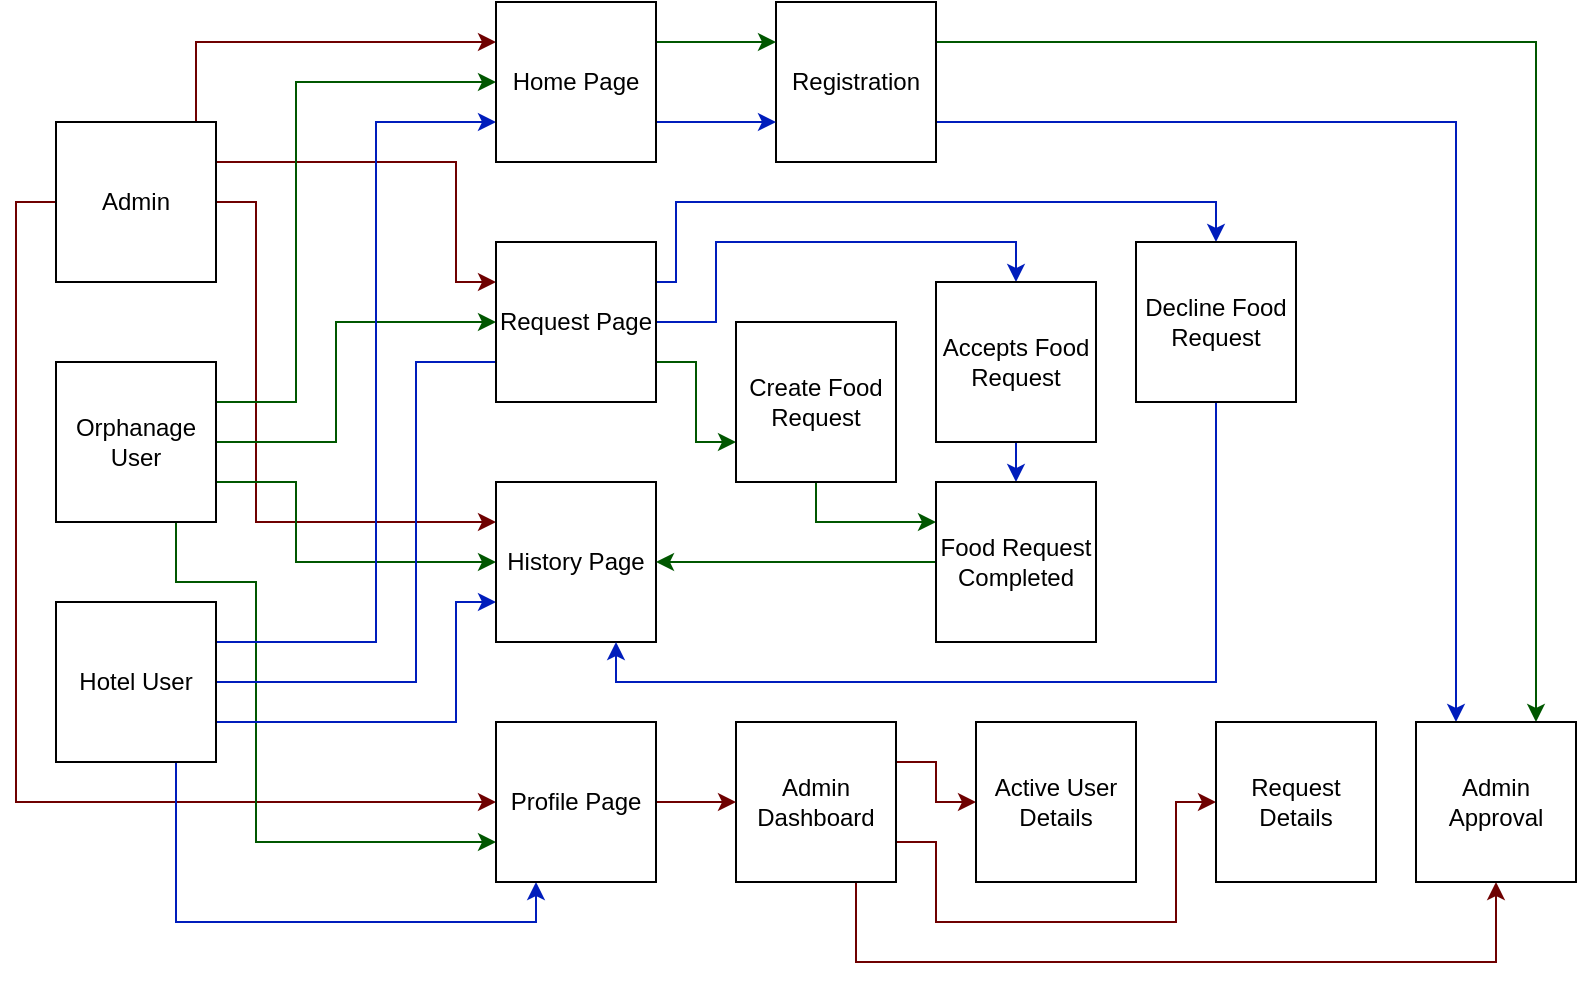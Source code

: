 <mxfile version="24.2.7" type="github">
  <diagram name="Page-1" id="sGqqdFaEo4z0okOu5jwW">
    <mxGraphModel dx="1050" dy="557" grid="1" gridSize="10" guides="1" tooltips="1" connect="1" arrows="1" fold="1" page="1" pageScale="1" pageWidth="850" pageHeight="1100" math="0" shadow="0">
      <root>
        <mxCell id="0" />
        <mxCell id="1" parent="0" />
        <mxCell id="OxFp2RdFnrPJG4Rb655F-14" style="edgeStyle=orthogonalEdgeStyle;rounded=0;orthogonalLoop=1;jettySize=auto;html=1;entryX=0;entryY=0.25;entryDx=0;entryDy=0;fillColor=#a20025;strokeColor=#6F0000;" parent="1" source="OxFp2RdFnrPJG4Rb655F-1" target="OxFp2RdFnrPJG4Rb655F-9" edge="1">
          <mxGeometry relative="1" as="geometry">
            <mxPoint x="110" y="130" as="sourcePoint" />
            <Array as="points">
              <mxPoint x="110" y="100" />
            </Array>
          </mxGeometry>
        </mxCell>
        <mxCell id="6qlUdM4MUeAHYAjfyrqB-15" style="edgeStyle=orthogonalEdgeStyle;rounded=0;orthogonalLoop=1;jettySize=auto;html=1;exitX=1;exitY=0.25;exitDx=0;exitDy=0;entryX=0;entryY=0.25;entryDx=0;entryDy=0;fillColor=#a20025;strokeColor=#6F0000;" edge="1" parent="1" source="OxFp2RdFnrPJG4Rb655F-1" target="OxFp2RdFnrPJG4Rb655F-10">
          <mxGeometry relative="1" as="geometry">
            <Array as="points">
              <mxPoint x="240" y="160" />
              <mxPoint x="240" y="220" />
            </Array>
          </mxGeometry>
        </mxCell>
        <mxCell id="6qlUdM4MUeAHYAjfyrqB-18" style="edgeStyle=orthogonalEdgeStyle;rounded=0;orthogonalLoop=1;jettySize=auto;html=1;exitX=1;exitY=0.5;exitDx=0;exitDy=0;entryX=0;entryY=0.25;entryDx=0;entryDy=0;fillColor=#a20025;strokeColor=#6F0000;" edge="1" parent="1" source="OxFp2RdFnrPJG4Rb655F-1" target="OxFp2RdFnrPJG4Rb655F-11">
          <mxGeometry relative="1" as="geometry">
            <Array as="points">
              <mxPoint x="140" y="180" />
              <mxPoint x="140" y="340" />
            </Array>
          </mxGeometry>
        </mxCell>
        <mxCell id="6qlUdM4MUeAHYAjfyrqB-23" style="edgeStyle=orthogonalEdgeStyle;rounded=0;orthogonalLoop=1;jettySize=auto;html=1;exitX=0;exitY=0.5;exitDx=0;exitDy=0;entryX=0;entryY=0.5;entryDx=0;entryDy=0;fillColor=#a20025;strokeColor=#6F0000;" edge="1" parent="1" source="OxFp2RdFnrPJG4Rb655F-1" target="OxFp2RdFnrPJG4Rb655F-12">
          <mxGeometry relative="1" as="geometry" />
        </mxCell>
        <mxCell id="OxFp2RdFnrPJG4Rb655F-1" value="Admin" style="whiteSpace=wrap;html=1;aspect=fixed;" parent="1" vertex="1">
          <mxGeometry x="40" y="140" width="80" height="80" as="geometry" />
        </mxCell>
        <mxCell id="OxFp2RdFnrPJG4Rb655F-15" style="edgeStyle=orthogonalEdgeStyle;rounded=0;orthogonalLoop=1;jettySize=auto;html=1;exitX=1;exitY=0.25;exitDx=0;exitDy=0;entryX=0;entryY=0.5;entryDx=0;entryDy=0;fillColor=#008a00;strokeColor=#005700;" parent="1" source="OxFp2RdFnrPJG4Rb655F-2" target="OxFp2RdFnrPJG4Rb655F-9" edge="1">
          <mxGeometry relative="1" as="geometry">
            <Array as="points">
              <mxPoint x="160" y="280" />
              <mxPoint x="160" y="120" />
            </Array>
          </mxGeometry>
        </mxCell>
        <mxCell id="6qlUdM4MUeAHYAjfyrqB-16" style="edgeStyle=orthogonalEdgeStyle;rounded=0;orthogonalLoop=1;jettySize=auto;html=1;exitX=1;exitY=0.5;exitDx=0;exitDy=0;entryX=0;entryY=0.5;entryDx=0;entryDy=0;fillColor=#008a00;strokeColor=#005700;" edge="1" parent="1" source="OxFp2RdFnrPJG4Rb655F-2" target="OxFp2RdFnrPJG4Rb655F-10">
          <mxGeometry relative="1" as="geometry">
            <Array as="points">
              <mxPoint x="180" y="300" />
              <mxPoint x="180" y="240" />
            </Array>
          </mxGeometry>
        </mxCell>
        <mxCell id="6qlUdM4MUeAHYAjfyrqB-19" style="edgeStyle=orthogonalEdgeStyle;rounded=0;orthogonalLoop=1;jettySize=auto;html=1;exitX=1;exitY=0.75;exitDx=0;exitDy=0;entryX=0;entryY=0.5;entryDx=0;entryDy=0;fillColor=#008a00;strokeColor=#005700;" edge="1" parent="1" source="OxFp2RdFnrPJG4Rb655F-2" target="OxFp2RdFnrPJG4Rb655F-11">
          <mxGeometry relative="1" as="geometry">
            <Array as="points">
              <mxPoint x="160" y="320" />
              <mxPoint x="160" y="360" />
            </Array>
          </mxGeometry>
        </mxCell>
        <mxCell id="6qlUdM4MUeAHYAjfyrqB-22" style="edgeStyle=orthogonalEdgeStyle;rounded=0;orthogonalLoop=1;jettySize=auto;html=1;exitX=0.75;exitY=1;exitDx=0;exitDy=0;entryX=0;entryY=0.75;entryDx=0;entryDy=0;fillColor=#008a00;strokeColor=#005700;" edge="1" parent="1" source="OxFp2RdFnrPJG4Rb655F-2" target="OxFp2RdFnrPJG4Rb655F-12">
          <mxGeometry relative="1" as="geometry">
            <Array as="points">
              <mxPoint x="100" y="370" />
              <mxPoint x="140" y="370" />
              <mxPoint x="140" y="500" />
            </Array>
          </mxGeometry>
        </mxCell>
        <mxCell id="OxFp2RdFnrPJG4Rb655F-2" value="Orphanage User" style="whiteSpace=wrap;html=1;aspect=fixed;" parent="1" vertex="1">
          <mxGeometry x="40" y="260" width="80" height="80" as="geometry" />
        </mxCell>
        <mxCell id="OxFp2RdFnrPJG4Rb655F-16" style="edgeStyle=orthogonalEdgeStyle;rounded=0;orthogonalLoop=1;jettySize=auto;html=1;exitX=1;exitY=0.25;exitDx=0;exitDy=0;entryX=0;entryY=0.75;entryDx=0;entryDy=0;fillColor=#0050ef;strokeColor=#001DBC;" parent="1" source="OxFp2RdFnrPJG4Rb655F-3" target="OxFp2RdFnrPJG4Rb655F-9" edge="1">
          <mxGeometry relative="1" as="geometry">
            <Array as="points">
              <mxPoint x="200" y="400" />
              <mxPoint x="200" y="140" />
            </Array>
          </mxGeometry>
        </mxCell>
        <mxCell id="6qlUdM4MUeAHYAjfyrqB-17" style="edgeStyle=orthogonalEdgeStyle;rounded=0;orthogonalLoop=1;jettySize=auto;html=1;exitX=1;exitY=0.5;exitDx=0;exitDy=0;entryX=0;entryY=0.75;entryDx=0;entryDy=0;fillColor=#0050ef;strokeColor=#001DBC;" edge="1" parent="1" source="OxFp2RdFnrPJG4Rb655F-3">
          <mxGeometry relative="1" as="geometry">
            <mxPoint x="140" y="420" as="sourcePoint" />
            <mxPoint x="280" y="260" as="targetPoint" />
            <Array as="points">
              <mxPoint x="220" y="420" />
              <mxPoint x="220" y="260" />
            </Array>
          </mxGeometry>
        </mxCell>
        <mxCell id="6qlUdM4MUeAHYAjfyrqB-20" style="edgeStyle=orthogonalEdgeStyle;rounded=0;orthogonalLoop=1;jettySize=auto;html=1;exitX=1;exitY=0.75;exitDx=0;exitDy=0;entryX=0;entryY=0.75;entryDx=0;entryDy=0;fillColor=#0050ef;strokeColor=#001DBC;" edge="1" parent="1" source="OxFp2RdFnrPJG4Rb655F-3" target="OxFp2RdFnrPJG4Rb655F-11">
          <mxGeometry relative="1" as="geometry">
            <Array as="points">
              <mxPoint x="240" y="440" />
              <mxPoint x="240" y="380" />
            </Array>
          </mxGeometry>
        </mxCell>
        <mxCell id="6qlUdM4MUeAHYAjfyrqB-21" style="edgeStyle=orthogonalEdgeStyle;rounded=0;orthogonalLoop=1;jettySize=auto;html=1;exitX=0.75;exitY=1;exitDx=0;exitDy=0;entryX=0.25;entryY=1;entryDx=0;entryDy=0;fillColor=#0050ef;strokeColor=#001DBC;" edge="1" parent="1" source="OxFp2RdFnrPJG4Rb655F-3" target="OxFp2RdFnrPJG4Rb655F-12">
          <mxGeometry relative="1" as="geometry" />
        </mxCell>
        <mxCell id="OxFp2RdFnrPJG4Rb655F-3" value="Hotel User" style="whiteSpace=wrap;html=1;aspect=fixed;" parent="1" vertex="1">
          <mxGeometry x="40" y="380" width="80" height="80" as="geometry" />
        </mxCell>
        <mxCell id="6qlUdM4MUeAHYAjfyrqB-5" style="edgeStyle=orthogonalEdgeStyle;rounded=0;orthogonalLoop=1;jettySize=auto;html=1;exitX=1;exitY=0.25;exitDx=0;exitDy=0;entryX=0.75;entryY=0;entryDx=0;entryDy=0;fillColor=#008a00;strokeColor=#005700;" edge="1" parent="1" source="OxFp2RdFnrPJG4Rb655F-4" target="OxFp2RdFnrPJG4Rb655F-13">
          <mxGeometry relative="1" as="geometry">
            <Array as="points">
              <mxPoint x="780" y="100" />
            </Array>
          </mxGeometry>
        </mxCell>
        <mxCell id="6qlUdM4MUeAHYAjfyrqB-6" style="edgeStyle=orthogonalEdgeStyle;rounded=0;orthogonalLoop=1;jettySize=auto;html=1;exitX=1;exitY=0.75;exitDx=0;exitDy=0;entryX=0.25;entryY=0;entryDx=0;entryDy=0;fillColor=#0050ef;strokeColor=#001DBC;" edge="1" parent="1" source="OxFp2RdFnrPJG4Rb655F-4" target="OxFp2RdFnrPJG4Rb655F-13">
          <mxGeometry relative="1" as="geometry">
            <mxPoint x="610" y="520" as="targetPoint" />
            <Array as="points">
              <mxPoint x="740" y="140" />
            </Array>
          </mxGeometry>
        </mxCell>
        <mxCell id="OxFp2RdFnrPJG4Rb655F-4" value="Registration" style="whiteSpace=wrap;html=1;aspect=fixed;" parent="1" vertex="1">
          <mxGeometry x="400" y="80" width="80" height="80" as="geometry" />
        </mxCell>
        <mxCell id="6qlUdM4MUeAHYAjfyrqB-7" style="edgeStyle=orthogonalEdgeStyle;rounded=0;orthogonalLoop=1;jettySize=auto;html=1;exitX=0.75;exitY=1;exitDx=0;exitDy=0;entryX=0.5;entryY=1;entryDx=0;entryDy=0;fillColor=#a20025;strokeColor=#6F0000;" edge="1" parent="1" source="OxFp2RdFnrPJG4Rb655F-7" target="OxFp2RdFnrPJG4Rb655F-13">
          <mxGeometry relative="1" as="geometry">
            <Array as="points">
              <mxPoint x="440" y="560" />
              <mxPoint x="760" y="560" />
            </Array>
          </mxGeometry>
        </mxCell>
        <mxCell id="6qlUdM4MUeAHYAjfyrqB-11" style="edgeStyle=orthogonalEdgeStyle;rounded=0;orthogonalLoop=1;jettySize=auto;html=1;exitX=1;exitY=0.25;exitDx=0;exitDy=0;entryX=0;entryY=0.5;entryDx=0;entryDy=0;fillColor=#a20025;strokeColor=#6F0000;" edge="1" parent="1" source="OxFp2RdFnrPJG4Rb655F-7" target="6qlUdM4MUeAHYAjfyrqB-9">
          <mxGeometry relative="1" as="geometry" />
        </mxCell>
        <mxCell id="6qlUdM4MUeAHYAjfyrqB-12" style="edgeStyle=orthogonalEdgeStyle;rounded=0;orthogonalLoop=1;jettySize=auto;html=1;exitX=1;exitY=0.75;exitDx=0;exitDy=0;entryX=0;entryY=0.5;entryDx=0;entryDy=0;fillColor=#a20025;strokeColor=#6F0000;" edge="1" parent="1" source="OxFp2RdFnrPJG4Rb655F-7" target="6qlUdM4MUeAHYAjfyrqB-8">
          <mxGeometry relative="1" as="geometry">
            <Array as="points">
              <mxPoint x="480" y="500" />
              <mxPoint x="480" y="540" />
              <mxPoint x="600" y="540" />
              <mxPoint x="600" y="480" />
            </Array>
          </mxGeometry>
        </mxCell>
        <mxCell id="OxFp2RdFnrPJG4Rb655F-7" value="Admin Dashboard" style="whiteSpace=wrap;html=1;aspect=fixed;" parent="1" vertex="1">
          <mxGeometry x="380" y="440" width="80" height="80" as="geometry" />
        </mxCell>
        <mxCell id="6qlUdM4MUeAHYAjfyrqB-2" style="edgeStyle=orthogonalEdgeStyle;rounded=0;orthogonalLoop=1;jettySize=auto;html=1;exitX=1;exitY=0.25;exitDx=0;exitDy=0;entryX=0;entryY=0.25;entryDx=0;entryDy=0;fillColor=#008a00;strokeColor=#005700;" edge="1" parent="1" source="OxFp2RdFnrPJG4Rb655F-9" target="OxFp2RdFnrPJG4Rb655F-4">
          <mxGeometry relative="1" as="geometry">
            <Array as="points">
              <mxPoint x="370" y="100" />
              <mxPoint x="370" y="100" />
            </Array>
          </mxGeometry>
        </mxCell>
        <mxCell id="6qlUdM4MUeAHYAjfyrqB-3" style="edgeStyle=orthogonalEdgeStyle;rounded=0;orthogonalLoop=1;jettySize=auto;html=1;exitX=1;exitY=0.75;exitDx=0;exitDy=0;fillColor=#0050ef;strokeColor=#001DBC;" edge="1" parent="1" source="OxFp2RdFnrPJG4Rb655F-9">
          <mxGeometry relative="1" as="geometry">
            <mxPoint x="400" y="140" as="targetPoint" />
            <Array as="points">
              <mxPoint x="400" y="140" />
            </Array>
          </mxGeometry>
        </mxCell>
        <mxCell id="OxFp2RdFnrPJG4Rb655F-9" value="Home Page" style="whiteSpace=wrap;html=1;aspect=fixed;" parent="1" vertex="1">
          <mxGeometry x="260" y="80" width="80" height="80" as="geometry" />
        </mxCell>
        <mxCell id="6qlUdM4MUeAHYAjfyrqB-30" style="edgeStyle=orthogonalEdgeStyle;rounded=0;orthogonalLoop=1;jettySize=auto;html=1;exitX=1;exitY=0.5;exitDx=0;exitDy=0;entryX=0.5;entryY=0;entryDx=0;entryDy=0;fillColor=#0050ef;strokeColor=#001DBC;" edge="1" parent="1" source="OxFp2RdFnrPJG4Rb655F-10" target="6qlUdM4MUeAHYAjfyrqB-25">
          <mxGeometry relative="1" as="geometry">
            <Array as="points">
              <mxPoint x="370" y="240" />
              <mxPoint x="370" y="200" />
              <mxPoint x="520" y="200" />
            </Array>
          </mxGeometry>
        </mxCell>
        <mxCell id="6qlUdM4MUeAHYAjfyrqB-31" style="edgeStyle=orthogonalEdgeStyle;rounded=0;orthogonalLoop=1;jettySize=auto;html=1;exitX=1;exitY=0.75;exitDx=0;exitDy=0;entryX=0;entryY=0.75;entryDx=0;entryDy=0;fillColor=#008a00;strokeColor=#005700;" edge="1" parent="1" source="OxFp2RdFnrPJG4Rb655F-10" target="6qlUdM4MUeAHYAjfyrqB-24">
          <mxGeometry relative="1" as="geometry" />
        </mxCell>
        <mxCell id="6qlUdM4MUeAHYAjfyrqB-33" style="edgeStyle=orthogonalEdgeStyle;rounded=0;orthogonalLoop=1;jettySize=auto;html=1;exitX=1;exitY=0.25;exitDx=0;exitDy=0;entryX=0.5;entryY=0;entryDx=0;entryDy=0;fillColor=#0050ef;strokeColor=#001DBC;" edge="1" parent="1" source="OxFp2RdFnrPJG4Rb655F-10" target="6qlUdM4MUeAHYAjfyrqB-26">
          <mxGeometry relative="1" as="geometry">
            <Array as="points">
              <mxPoint x="350" y="220" />
              <mxPoint x="350" y="180" />
              <mxPoint x="620" y="180" />
            </Array>
          </mxGeometry>
        </mxCell>
        <mxCell id="OxFp2RdFnrPJG4Rb655F-10" value="Request Page" style="whiteSpace=wrap;html=1;aspect=fixed;" parent="1" vertex="1">
          <mxGeometry x="260" y="200" width="80" height="80" as="geometry" />
        </mxCell>
        <mxCell id="OxFp2RdFnrPJG4Rb655F-11" value="History Page" style="whiteSpace=wrap;html=1;aspect=fixed;" parent="1" vertex="1">
          <mxGeometry x="260" y="320" width="80" height="80" as="geometry" />
        </mxCell>
        <mxCell id="6qlUdM4MUeAHYAjfyrqB-10" style="edgeStyle=orthogonalEdgeStyle;rounded=0;orthogonalLoop=1;jettySize=auto;html=1;exitX=1;exitY=0.5;exitDx=0;exitDy=0;entryX=0;entryY=0.5;entryDx=0;entryDy=0;fillColor=#a20025;strokeColor=#6F0000;" edge="1" parent="1" source="OxFp2RdFnrPJG4Rb655F-12" target="OxFp2RdFnrPJG4Rb655F-7">
          <mxGeometry relative="1" as="geometry" />
        </mxCell>
        <mxCell id="OxFp2RdFnrPJG4Rb655F-12" value="Profile Page" style="whiteSpace=wrap;html=1;aspect=fixed;" parent="1" vertex="1">
          <mxGeometry x="260" y="440" width="80" height="80" as="geometry" />
        </mxCell>
        <mxCell id="OxFp2RdFnrPJG4Rb655F-13" value="Admin Approval" style="whiteSpace=wrap;html=1;aspect=fixed;" parent="1" vertex="1">
          <mxGeometry x="720" y="440" width="80" height="80" as="geometry" />
        </mxCell>
        <mxCell id="6qlUdM4MUeAHYAjfyrqB-8" value="Request Details" style="whiteSpace=wrap;html=1;aspect=fixed;" vertex="1" parent="1">
          <mxGeometry x="620" y="440" width="80" height="80" as="geometry" />
        </mxCell>
        <mxCell id="6qlUdM4MUeAHYAjfyrqB-9" value="Active User Details" style="whiteSpace=wrap;html=1;aspect=fixed;" vertex="1" parent="1">
          <mxGeometry x="500" y="440" width="80" height="80" as="geometry" />
        </mxCell>
        <mxCell id="6qlUdM4MUeAHYAjfyrqB-36" style="edgeStyle=orthogonalEdgeStyle;rounded=0;orthogonalLoop=1;jettySize=auto;html=1;exitX=0.5;exitY=1;exitDx=0;exitDy=0;entryX=0;entryY=0.25;entryDx=0;entryDy=0;fillColor=#008a00;strokeColor=#005700;" edge="1" parent="1" source="6qlUdM4MUeAHYAjfyrqB-24" target="6qlUdM4MUeAHYAjfyrqB-27">
          <mxGeometry relative="1" as="geometry" />
        </mxCell>
        <mxCell id="6qlUdM4MUeAHYAjfyrqB-24" value="Create Food Request" style="whiteSpace=wrap;html=1;aspect=fixed;" vertex="1" parent="1">
          <mxGeometry x="380" y="240" width="80" height="80" as="geometry" />
        </mxCell>
        <mxCell id="6qlUdM4MUeAHYAjfyrqB-35" style="edgeStyle=orthogonalEdgeStyle;rounded=0;orthogonalLoop=1;jettySize=auto;html=1;exitX=0.5;exitY=1;exitDx=0;exitDy=0;entryX=0.5;entryY=0;entryDx=0;entryDy=0;fillColor=#0050ef;strokeColor=#001DBC;" edge="1" parent="1" source="6qlUdM4MUeAHYAjfyrqB-25" target="6qlUdM4MUeAHYAjfyrqB-27">
          <mxGeometry relative="1" as="geometry" />
        </mxCell>
        <mxCell id="6qlUdM4MUeAHYAjfyrqB-25" value="Accepts Food Request" style="whiteSpace=wrap;html=1;aspect=fixed;" vertex="1" parent="1">
          <mxGeometry x="480" y="220" width="80" height="80" as="geometry" />
        </mxCell>
        <mxCell id="6qlUdM4MUeAHYAjfyrqB-34" style="edgeStyle=orthogonalEdgeStyle;rounded=0;orthogonalLoop=1;jettySize=auto;html=1;exitX=0.5;exitY=1;exitDx=0;exitDy=0;entryX=0.75;entryY=1;entryDx=0;entryDy=0;fillColor=#0050ef;strokeColor=#001DBC;" edge="1" parent="1" source="6qlUdM4MUeAHYAjfyrqB-26" target="OxFp2RdFnrPJG4Rb655F-11">
          <mxGeometry relative="1" as="geometry" />
        </mxCell>
        <mxCell id="6qlUdM4MUeAHYAjfyrqB-26" value="Decline Food Request" style="whiteSpace=wrap;html=1;aspect=fixed;" vertex="1" parent="1">
          <mxGeometry x="580" y="200" width="80" height="80" as="geometry" />
        </mxCell>
        <mxCell id="6qlUdM4MUeAHYAjfyrqB-37" style="edgeStyle=orthogonalEdgeStyle;rounded=0;orthogonalLoop=1;jettySize=auto;html=1;exitX=0;exitY=0.5;exitDx=0;exitDy=0;entryX=1;entryY=0.5;entryDx=0;entryDy=0;fillColor=#008a00;strokeColor=#005700;" edge="1" parent="1" source="6qlUdM4MUeAHYAjfyrqB-27" target="OxFp2RdFnrPJG4Rb655F-11">
          <mxGeometry relative="1" as="geometry" />
        </mxCell>
        <mxCell id="6qlUdM4MUeAHYAjfyrqB-27" value="Food Request Completed" style="whiteSpace=wrap;html=1;aspect=fixed;" vertex="1" parent="1">
          <mxGeometry x="480" y="320" width="80" height="80" as="geometry" />
        </mxCell>
      </root>
    </mxGraphModel>
  </diagram>
</mxfile>
